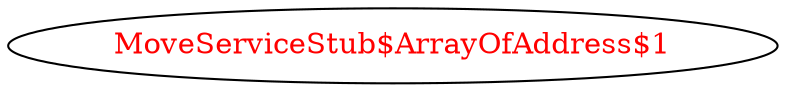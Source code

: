 digraph dependencyGraph {
 concentrate=true;
 ranksep="2.0";
 rankdir="LR"; 
 splines="ortho";
"MoveServiceStub$ArrayOfAddress$1" [fontcolor="red"];
}